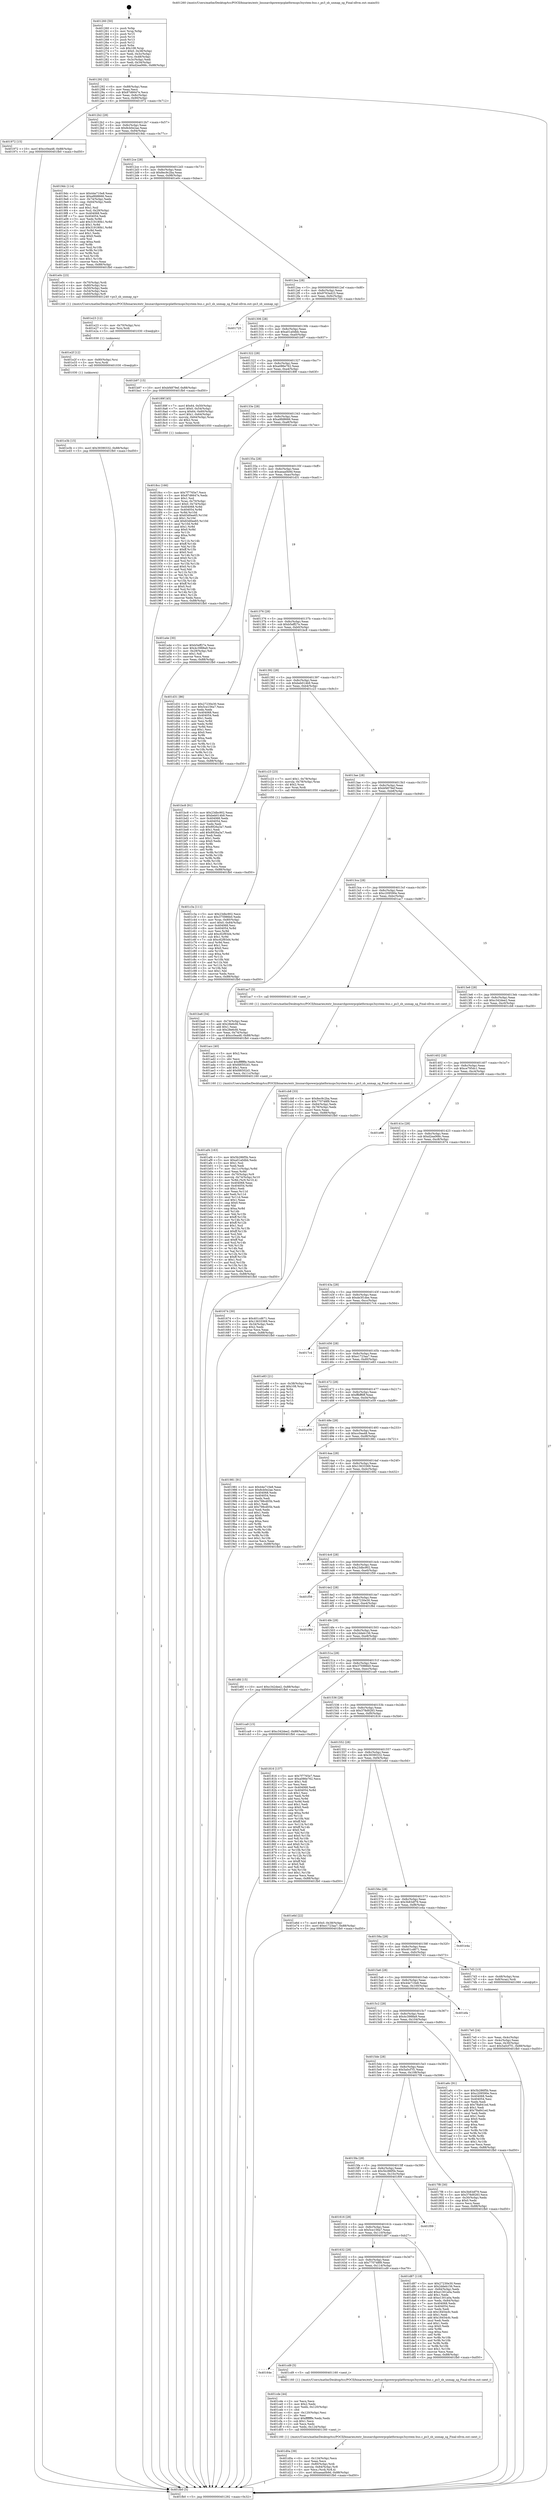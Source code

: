 digraph "0x401260" {
  label = "0x401260 (/mnt/c/Users/mathe/Desktop/tcc/POCII/binaries/extr_linuxarchpowerpcplatformsps3system-bus.c_ps3_sb_unmap_sg_Final-ollvm.out::main(0))"
  labelloc = "t"
  node[shape=record]

  Entry [label="",width=0.3,height=0.3,shape=circle,fillcolor=black,style=filled]
  "0x401292" [label="{
     0x401292 [32]\l
     | [instrs]\l
     &nbsp;&nbsp;0x401292 \<+6\>: mov -0x88(%rbp),%eax\l
     &nbsp;&nbsp;0x401298 \<+2\>: mov %eax,%ecx\l
     &nbsp;&nbsp;0x40129a \<+6\>: sub $0x87d6647e,%ecx\l
     &nbsp;&nbsp;0x4012a0 \<+6\>: mov %eax,-0x8c(%rbp)\l
     &nbsp;&nbsp;0x4012a6 \<+6\>: mov %ecx,-0x90(%rbp)\l
     &nbsp;&nbsp;0x4012ac \<+6\>: je 0000000000401972 \<main+0x712\>\l
  }"]
  "0x401972" [label="{
     0x401972 [15]\l
     | [instrs]\l
     &nbsp;&nbsp;0x401972 \<+10\>: movl $0xcc0ea48,-0x88(%rbp)\l
     &nbsp;&nbsp;0x40197c \<+5\>: jmp 0000000000401fb0 \<main+0xd50\>\l
  }"]
  "0x4012b2" [label="{
     0x4012b2 [28]\l
     | [instrs]\l
     &nbsp;&nbsp;0x4012b2 \<+5\>: jmp 00000000004012b7 \<main+0x57\>\l
     &nbsp;&nbsp;0x4012b7 \<+6\>: mov -0x8c(%rbp),%eax\l
     &nbsp;&nbsp;0x4012bd \<+5\>: sub $0x8cb0e2ae,%eax\l
     &nbsp;&nbsp;0x4012c2 \<+6\>: mov %eax,-0x94(%rbp)\l
     &nbsp;&nbsp;0x4012c8 \<+6\>: je 00000000004019dc \<main+0x77c\>\l
  }"]
  Exit [label="",width=0.3,height=0.3,shape=circle,fillcolor=black,style=filled,peripheries=2]
  "0x4019dc" [label="{
     0x4019dc [114]\l
     | [instrs]\l
     &nbsp;&nbsp;0x4019dc \<+5\>: mov $0x44e710e8,%eax\l
     &nbsp;&nbsp;0x4019e1 \<+5\>: mov $0xa9fd8666,%ecx\l
     &nbsp;&nbsp;0x4019e6 \<+3\>: mov -0x74(%rbp),%edx\l
     &nbsp;&nbsp;0x4019e9 \<+3\>: cmp -0x64(%rbp),%edx\l
     &nbsp;&nbsp;0x4019ec \<+4\>: setl %sil\l
     &nbsp;&nbsp;0x4019f0 \<+4\>: and $0x1,%sil\l
     &nbsp;&nbsp;0x4019f4 \<+4\>: mov %sil,-0x29(%rbp)\l
     &nbsp;&nbsp;0x4019f8 \<+7\>: mov 0x404068,%edx\l
     &nbsp;&nbsp;0x4019ff \<+7\>: mov 0x404054,%edi\l
     &nbsp;&nbsp;0x401a06 \<+3\>: mov %edx,%r8d\l
     &nbsp;&nbsp;0x401a09 \<+7\>: add $0x319180b1,%r8d\l
     &nbsp;&nbsp;0x401a10 \<+4\>: sub $0x1,%r8d\l
     &nbsp;&nbsp;0x401a14 \<+7\>: sub $0x319180b1,%r8d\l
     &nbsp;&nbsp;0x401a1b \<+4\>: imul %r8d,%edx\l
     &nbsp;&nbsp;0x401a1f \<+3\>: and $0x1,%edx\l
     &nbsp;&nbsp;0x401a22 \<+3\>: cmp $0x0,%edx\l
     &nbsp;&nbsp;0x401a25 \<+4\>: sete %sil\l
     &nbsp;&nbsp;0x401a29 \<+3\>: cmp $0xa,%edi\l
     &nbsp;&nbsp;0x401a2c \<+4\>: setl %r9b\l
     &nbsp;&nbsp;0x401a30 \<+3\>: mov %sil,%r10b\l
     &nbsp;&nbsp;0x401a33 \<+3\>: and %r9b,%r10b\l
     &nbsp;&nbsp;0x401a36 \<+3\>: xor %r9b,%sil\l
     &nbsp;&nbsp;0x401a39 \<+3\>: or %sil,%r10b\l
     &nbsp;&nbsp;0x401a3c \<+4\>: test $0x1,%r10b\l
     &nbsp;&nbsp;0x401a40 \<+3\>: cmovne %ecx,%eax\l
     &nbsp;&nbsp;0x401a43 \<+6\>: mov %eax,-0x88(%rbp)\l
     &nbsp;&nbsp;0x401a49 \<+5\>: jmp 0000000000401fb0 \<main+0xd50\>\l
  }"]
  "0x4012ce" [label="{
     0x4012ce [28]\l
     | [instrs]\l
     &nbsp;&nbsp;0x4012ce \<+5\>: jmp 00000000004012d3 \<main+0x73\>\l
     &nbsp;&nbsp;0x4012d3 \<+6\>: mov -0x8c(%rbp),%eax\l
     &nbsp;&nbsp;0x4012d9 \<+5\>: sub $0x8ec9c2ba,%eax\l
     &nbsp;&nbsp;0x4012de \<+6\>: mov %eax,-0x98(%rbp)\l
     &nbsp;&nbsp;0x4012e4 \<+6\>: je 0000000000401e0c \<main+0xbac\>\l
  }"]
  "0x401e3b" [label="{
     0x401e3b [15]\l
     | [instrs]\l
     &nbsp;&nbsp;0x401e3b \<+10\>: movl $0x39390332,-0x88(%rbp)\l
     &nbsp;&nbsp;0x401e45 \<+5\>: jmp 0000000000401fb0 \<main+0xd50\>\l
  }"]
  "0x401e0c" [label="{
     0x401e0c [23]\l
     | [instrs]\l
     &nbsp;&nbsp;0x401e0c \<+4\>: mov -0x70(%rbp),%rdi\l
     &nbsp;&nbsp;0x401e10 \<+4\>: mov -0x80(%rbp),%rsi\l
     &nbsp;&nbsp;0x401e14 \<+3\>: mov -0x50(%rbp),%edx\l
     &nbsp;&nbsp;0x401e17 \<+3\>: mov -0x54(%rbp),%ecx\l
     &nbsp;&nbsp;0x401e1a \<+4\>: mov -0x60(%rbp),%r8\l
     &nbsp;&nbsp;0x401e1e \<+5\>: call 0000000000401240 \<ps3_sb_unmap_sg\>\l
     | [calls]\l
     &nbsp;&nbsp;0x401240 \{1\} (/mnt/c/Users/mathe/Desktop/tcc/POCII/binaries/extr_linuxarchpowerpcplatformsps3system-bus.c_ps3_sb_unmap_sg_Final-ollvm.out::ps3_sb_unmap_sg)\l
  }"]
  "0x4012ea" [label="{
     0x4012ea [28]\l
     | [instrs]\l
     &nbsp;&nbsp;0x4012ea \<+5\>: jmp 00000000004012ef \<main+0x8f\>\l
     &nbsp;&nbsp;0x4012ef \<+6\>: mov -0x8c(%rbp),%eax\l
     &nbsp;&nbsp;0x4012f5 \<+5\>: sub $0x9763a423,%eax\l
     &nbsp;&nbsp;0x4012fa \<+6\>: mov %eax,-0x9c(%rbp)\l
     &nbsp;&nbsp;0x401300 \<+6\>: je 0000000000401725 \<main+0x4c5\>\l
  }"]
  "0x401e2f" [label="{
     0x401e2f [12]\l
     | [instrs]\l
     &nbsp;&nbsp;0x401e2f \<+4\>: mov -0x80(%rbp),%rsi\l
     &nbsp;&nbsp;0x401e33 \<+3\>: mov %rsi,%rdi\l
     &nbsp;&nbsp;0x401e36 \<+5\>: call 0000000000401030 \<free@plt\>\l
     | [calls]\l
     &nbsp;&nbsp;0x401030 \{1\} (unknown)\l
  }"]
  "0x401725" [label="{
     0x401725\l
  }", style=dashed]
  "0x401306" [label="{
     0x401306 [28]\l
     | [instrs]\l
     &nbsp;&nbsp;0x401306 \<+5\>: jmp 000000000040130b \<main+0xab\>\l
     &nbsp;&nbsp;0x40130b \<+6\>: mov -0x8c(%rbp),%eax\l
     &nbsp;&nbsp;0x401311 \<+5\>: sub $0xa01a0dbb,%eax\l
     &nbsp;&nbsp;0x401316 \<+6\>: mov %eax,-0xa0(%rbp)\l
     &nbsp;&nbsp;0x40131c \<+6\>: je 0000000000401b97 \<main+0x937\>\l
  }"]
  "0x401e23" [label="{
     0x401e23 [12]\l
     | [instrs]\l
     &nbsp;&nbsp;0x401e23 \<+4\>: mov -0x70(%rbp),%rsi\l
     &nbsp;&nbsp;0x401e27 \<+3\>: mov %rsi,%rdi\l
     &nbsp;&nbsp;0x401e2a \<+5\>: call 0000000000401030 \<free@plt\>\l
     | [calls]\l
     &nbsp;&nbsp;0x401030 \{1\} (unknown)\l
  }"]
  "0x401b97" [label="{
     0x401b97 [15]\l
     | [instrs]\l
     &nbsp;&nbsp;0x401b97 \<+10\>: movl $0xbf4879ef,-0x88(%rbp)\l
     &nbsp;&nbsp;0x401ba1 \<+5\>: jmp 0000000000401fb0 \<main+0xd50\>\l
  }"]
  "0x401322" [label="{
     0x401322 [28]\l
     | [instrs]\l
     &nbsp;&nbsp;0x401322 \<+5\>: jmp 0000000000401327 \<main+0xc7\>\l
     &nbsp;&nbsp;0x401327 \<+6\>: mov -0x8c(%rbp),%eax\l
     &nbsp;&nbsp;0x40132d \<+5\>: sub $0xa086e762,%eax\l
     &nbsp;&nbsp;0x401332 \<+6\>: mov %eax,-0xa4(%rbp)\l
     &nbsp;&nbsp;0x401338 \<+6\>: je 000000000040189f \<main+0x63f\>\l
  }"]
  "0x401d0a" [label="{
     0x401d0a [39]\l
     | [instrs]\l
     &nbsp;&nbsp;0x401d0a \<+6\>: mov -0x124(%rbp),%ecx\l
     &nbsp;&nbsp;0x401d10 \<+3\>: imul %eax,%ecx\l
     &nbsp;&nbsp;0x401d13 \<+4\>: mov -0x80(%rbp),%rdi\l
     &nbsp;&nbsp;0x401d17 \<+7\>: movslq -0x84(%rbp),%r8\l
     &nbsp;&nbsp;0x401d1e \<+4\>: mov %ecx,(%rdi,%r8,4)\l
     &nbsp;&nbsp;0x401d22 \<+10\>: movl $0xaeaa0b9d,-0x88(%rbp)\l
     &nbsp;&nbsp;0x401d2c \<+5\>: jmp 0000000000401fb0 \<main+0xd50\>\l
  }"]
  "0x40189f" [label="{
     0x40189f [45]\l
     | [instrs]\l
     &nbsp;&nbsp;0x40189f \<+7\>: movl $0x64,-0x50(%rbp)\l
     &nbsp;&nbsp;0x4018a6 \<+7\>: movl $0x0,-0x54(%rbp)\l
     &nbsp;&nbsp;0x4018ad \<+8\>: movq $0x64,-0x60(%rbp)\l
     &nbsp;&nbsp;0x4018b5 \<+7\>: movl $0x1,-0x64(%rbp)\l
     &nbsp;&nbsp;0x4018bc \<+4\>: movslq -0x64(%rbp),%rax\l
     &nbsp;&nbsp;0x4018c0 \<+4\>: shl $0x2,%rax\l
     &nbsp;&nbsp;0x4018c4 \<+3\>: mov %rax,%rdi\l
     &nbsp;&nbsp;0x4018c7 \<+5\>: call 0000000000401050 \<malloc@plt\>\l
     | [calls]\l
     &nbsp;&nbsp;0x401050 \{1\} (unknown)\l
  }"]
  "0x40133e" [label="{
     0x40133e [28]\l
     | [instrs]\l
     &nbsp;&nbsp;0x40133e \<+5\>: jmp 0000000000401343 \<main+0xe3\>\l
     &nbsp;&nbsp;0x401343 \<+6\>: mov -0x8c(%rbp),%eax\l
     &nbsp;&nbsp;0x401349 \<+5\>: sub $0xa9fd8666,%eax\l
     &nbsp;&nbsp;0x40134e \<+6\>: mov %eax,-0xa8(%rbp)\l
     &nbsp;&nbsp;0x401354 \<+6\>: je 0000000000401a4e \<main+0x7ee\>\l
  }"]
  "0x401cde" [label="{
     0x401cde [44]\l
     | [instrs]\l
     &nbsp;&nbsp;0x401cde \<+2\>: xor %ecx,%ecx\l
     &nbsp;&nbsp;0x401ce0 \<+5\>: mov $0x2,%edx\l
     &nbsp;&nbsp;0x401ce5 \<+6\>: mov %edx,-0x120(%rbp)\l
     &nbsp;&nbsp;0x401ceb \<+1\>: cltd\l
     &nbsp;&nbsp;0x401cec \<+6\>: mov -0x120(%rbp),%esi\l
     &nbsp;&nbsp;0x401cf2 \<+2\>: idiv %esi\l
     &nbsp;&nbsp;0x401cf4 \<+6\>: imul $0xfffffffe,%edx,%edx\l
     &nbsp;&nbsp;0x401cfa \<+3\>: sub $0x1,%ecx\l
     &nbsp;&nbsp;0x401cfd \<+2\>: sub %ecx,%edx\l
     &nbsp;&nbsp;0x401cff \<+6\>: mov %edx,-0x124(%rbp)\l
     &nbsp;&nbsp;0x401d05 \<+5\>: call 0000000000401160 \<next_i\>\l
     | [calls]\l
     &nbsp;&nbsp;0x401160 \{1\} (/mnt/c/Users/mathe/Desktop/tcc/POCII/binaries/extr_linuxarchpowerpcplatformsps3system-bus.c_ps3_sb_unmap_sg_Final-ollvm.out::next_i)\l
  }"]
  "0x401a4e" [label="{
     0x401a4e [30]\l
     | [instrs]\l
     &nbsp;&nbsp;0x401a4e \<+5\>: mov $0xb5eff27e,%eax\l
     &nbsp;&nbsp;0x401a53 \<+5\>: mov $0x4c3988a9,%ecx\l
     &nbsp;&nbsp;0x401a58 \<+3\>: mov -0x29(%rbp),%dl\l
     &nbsp;&nbsp;0x401a5b \<+3\>: test $0x1,%dl\l
     &nbsp;&nbsp;0x401a5e \<+3\>: cmovne %ecx,%eax\l
     &nbsp;&nbsp;0x401a61 \<+6\>: mov %eax,-0x88(%rbp)\l
     &nbsp;&nbsp;0x401a67 \<+5\>: jmp 0000000000401fb0 \<main+0xd50\>\l
  }"]
  "0x40135a" [label="{
     0x40135a [28]\l
     | [instrs]\l
     &nbsp;&nbsp;0x40135a \<+5\>: jmp 000000000040135f \<main+0xff\>\l
     &nbsp;&nbsp;0x40135f \<+6\>: mov -0x8c(%rbp),%eax\l
     &nbsp;&nbsp;0x401365 \<+5\>: sub $0xaeaa0b9d,%eax\l
     &nbsp;&nbsp;0x40136a \<+6\>: mov %eax,-0xac(%rbp)\l
     &nbsp;&nbsp;0x401370 \<+6\>: je 0000000000401d31 \<main+0xad1\>\l
  }"]
  "0x40164e" [label="{
     0x40164e\l
  }", style=dashed]
  "0x401d31" [label="{
     0x401d31 [86]\l
     | [instrs]\l
     &nbsp;&nbsp;0x401d31 \<+5\>: mov $0x27230e30,%eax\l
     &nbsp;&nbsp;0x401d36 \<+5\>: mov $0x5ce156a7,%ecx\l
     &nbsp;&nbsp;0x401d3b \<+2\>: xor %edx,%edx\l
     &nbsp;&nbsp;0x401d3d \<+7\>: mov 0x404068,%esi\l
     &nbsp;&nbsp;0x401d44 \<+7\>: mov 0x404054,%edi\l
     &nbsp;&nbsp;0x401d4b \<+3\>: sub $0x1,%edx\l
     &nbsp;&nbsp;0x401d4e \<+3\>: mov %esi,%r8d\l
     &nbsp;&nbsp;0x401d51 \<+3\>: add %edx,%r8d\l
     &nbsp;&nbsp;0x401d54 \<+4\>: imul %r8d,%esi\l
     &nbsp;&nbsp;0x401d58 \<+3\>: and $0x1,%esi\l
     &nbsp;&nbsp;0x401d5b \<+3\>: cmp $0x0,%esi\l
     &nbsp;&nbsp;0x401d5e \<+4\>: sete %r9b\l
     &nbsp;&nbsp;0x401d62 \<+3\>: cmp $0xa,%edi\l
     &nbsp;&nbsp;0x401d65 \<+4\>: setl %r10b\l
     &nbsp;&nbsp;0x401d69 \<+3\>: mov %r9b,%r11b\l
     &nbsp;&nbsp;0x401d6c \<+3\>: and %r10b,%r11b\l
     &nbsp;&nbsp;0x401d6f \<+3\>: xor %r10b,%r9b\l
     &nbsp;&nbsp;0x401d72 \<+3\>: or %r9b,%r11b\l
     &nbsp;&nbsp;0x401d75 \<+4\>: test $0x1,%r11b\l
     &nbsp;&nbsp;0x401d79 \<+3\>: cmovne %ecx,%eax\l
     &nbsp;&nbsp;0x401d7c \<+6\>: mov %eax,-0x88(%rbp)\l
     &nbsp;&nbsp;0x401d82 \<+5\>: jmp 0000000000401fb0 \<main+0xd50\>\l
  }"]
  "0x401376" [label="{
     0x401376 [28]\l
     | [instrs]\l
     &nbsp;&nbsp;0x401376 \<+5\>: jmp 000000000040137b \<main+0x11b\>\l
     &nbsp;&nbsp;0x40137b \<+6\>: mov -0x8c(%rbp),%eax\l
     &nbsp;&nbsp;0x401381 \<+5\>: sub $0xb5eff27e,%eax\l
     &nbsp;&nbsp;0x401386 \<+6\>: mov %eax,-0xb0(%rbp)\l
     &nbsp;&nbsp;0x40138c \<+6\>: je 0000000000401bc8 \<main+0x968\>\l
  }"]
  "0x401cd9" [label="{
     0x401cd9 [5]\l
     | [instrs]\l
     &nbsp;&nbsp;0x401cd9 \<+5\>: call 0000000000401160 \<next_i\>\l
     | [calls]\l
     &nbsp;&nbsp;0x401160 \{1\} (/mnt/c/Users/mathe/Desktop/tcc/POCII/binaries/extr_linuxarchpowerpcplatformsps3system-bus.c_ps3_sb_unmap_sg_Final-ollvm.out::next_i)\l
  }"]
  "0x401bc8" [label="{
     0x401bc8 [91]\l
     | [instrs]\l
     &nbsp;&nbsp;0x401bc8 \<+5\>: mov $0x23dbc902,%eax\l
     &nbsp;&nbsp;0x401bcd \<+5\>: mov $0xbeb014b9,%ecx\l
     &nbsp;&nbsp;0x401bd2 \<+7\>: mov 0x404068,%edx\l
     &nbsp;&nbsp;0x401bd9 \<+7\>: mov 0x404054,%esi\l
     &nbsp;&nbsp;0x401be0 \<+2\>: mov %edx,%edi\l
     &nbsp;&nbsp;0x401be2 \<+6\>: sub $0x8926a3a7,%edi\l
     &nbsp;&nbsp;0x401be8 \<+3\>: sub $0x1,%edi\l
     &nbsp;&nbsp;0x401beb \<+6\>: add $0x8926a3a7,%edi\l
     &nbsp;&nbsp;0x401bf1 \<+3\>: imul %edi,%edx\l
     &nbsp;&nbsp;0x401bf4 \<+3\>: and $0x1,%edx\l
     &nbsp;&nbsp;0x401bf7 \<+3\>: cmp $0x0,%edx\l
     &nbsp;&nbsp;0x401bfa \<+4\>: sete %r8b\l
     &nbsp;&nbsp;0x401bfe \<+3\>: cmp $0xa,%esi\l
     &nbsp;&nbsp;0x401c01 \<+4\>: setl %r9b\l
     &nbsp;&nbsp;0x401c05 \<+3\>: mov %r8b,%r10b\l
     &nbsp;&nbsp;0x401c08 \<+3\>: and %r9b,%r10b\l
     &nbsp;&nbsp;0x401c0b \<+3\>: xor %r9b,%r8b\l
     &nbsp;&nbsp;0x401c0e \<+3\>: or %r8b,%r10b\l
     &nbsp;&nbsp;0x401c11 \<+4\>: test $0x1,%r10b\l
     &nbsp;&nbsp;0x401c15 \<+3\>: cmovne %ecx,%eax\l
     &nbsp;&nbsp;0x401c18 \<+6\>: mov %eax,-0x88(%rbp)\l
     &nbsp;&nbsp;0x401c1e \<+5\>: jmp 0000000000401fb0 \<main+0xd50\>\l
  }"]
  "0x401392" [label="{
     0x401392 [28]\l
     | [instrs]\l
     &nbsp;&nbsp;0x401392 \<+5\>: jmp 0000000000401397 \<main+0x137\>\l
     &nbsp;&nbsp;0x401397 \<+6\>: mov -0x8c(%rbp),%eax\l
     &nbsp;&nbsp;0x40139d \<+5\>: sub $0xbeb014b9,%eax\l
     &nbsp;&nbsp;0x4013a2 \<+6\>: mov %eax,-0xb4(%rbp)\l
     &nbsp;&nbsp;0x4013a8 \<+6\>: je 0000000000401c23 \<main+0x9c3\>\l
  }"]
  "0x401632" [label="{
     0x401632 [28]\l
     | [instrs]\l
     &nbsp;&nbsp;0x401632 \<+5\>: jmp 0000000000401637 \<main+0x3d7\>\l
     &nbsp;&nbsp;0x401637 \<+6\>: mov -0x8c(%rbp),%eax\l
     &nbsp;&nbsp;0x40163d \<+5\>: sub $0x770748f9,%eax\l
     &nbsp;&nbsp;0x401642 \<+6\>: mov %eax,-0x114(%rbp)\l
     &nbsp;&nbsp;0x401648 \<+6\>: je 0000000000401cd9 \<main+0xa79\>\l
  }"]
  "0x401c23" [label="{
     0x401c23 [23]\l
     | [instrs]\l
     &nbsp;&nbsp;0x401c23 \<+7\>: movl $0x1,-0x78(%rbp)\l
     &nbsp;&nbsp;0x401c2a \<+4\>: movslq -0x78(%rbp),%rax\l
     &nbsp;&nbsp;0x401c2e \<+4\>: shl $0x2,%rax\l
     &nbsp;&nbsp;0x401c32 \<+3\>: mov %rax,%rdi\l
     &nbsp;&nbsp;0x401c35 \<+5\>: call 0000000000401050 \<malloc@plt\>\l
     | [calls]\l
     &nbsp;&nbsp;0x401050 \{1\} (unknown)\l
  }"]
  "0x4013ae" [label="{
     0x4013ae [28]\l
     | [instrs]\l
     &nbsp;&nbsp;0x4013ae \<+5\>: jmp 00000000004013b3 \<main+0x153\>\l
     &nbsp;&nbsp;0x4013b3 \<+6\>: mov -0x8c(%rbp),%eax\l
     &nbsp;&nbsp;0x4013b9 \<+5\>: sub $0xbf4879ef,%eax\l
     &nbsp;&nbsp;0x4013be \<+6\>: mov %eax,-0xb8(%rbp)\l
     &nbsp;&nbsp;0x4013c4 \<+6\>: je 0000000000401ba6 \<main+0x946\>\l
  }"]
  "0x401d87" [label="{
     0x401d87 [118]\l
     | [instrs]\l
     &nbsp;&nbsp;0x401d87 \<+5\>: mov $0x27230e30,%eax\l
     &nbsp;&nbsp;0x401d8c \<+5\>: mov $0x2ddeb156,%ecx\l
     &nbsp;&nbsp;0x401d91 \<+6\>: mov -0x84(%rbp),%edx\l
     &nbsp;&nbsp;0x401d97 \<+6\>: add $0xe1301a0a,%edx\l
     &nbsp;&nbsp;0x401d9d \<+3\>: add $0x1,%edx\l
     &nbsp;&nbsp;0x401da0 \<+6\>: sub $0xe1301a0a,%edx\l
     &nbsp;&nbsp;0x401da6 \<+6\>: mov %edx,-0x84(%rbp)\l
     &nbsp;&nbsp;0x401dac \<+7\>: mov 0x404068,%edx\l
     &nbsp;&nbsp;0x401db3 \<+7\>: mov 0x404054,%esi\l
     &nbsp;&nbsp;0x401dba \<+2\>: mov %edx,%edi\l
     &nbsp;&nbsp;0x401dbc \<+6\>: sub $0x18454cfc,%edi\l
     &nbsp;&nbsp;0x401dc2 \<+3\>: sub $0x1,%edi\l
     &nbsp;&nbsp;0x401dc5 \<+6\>: add $0x18454cfc,%edi\l
     &nbsp;&nbsp;0x401dcb \<+3\>: imul %edi,%edx\l
     &nbsp;&nbsp;0x401dce \<+3\>: and $0x1,%edx\l
     &nbsp;&nbsp;0x401dd1 \<+3\>: cmp $0x0,%edx\l
     &nbsp;&nbsp;0x401dd4 \<+4\>: sete %r8b\l
     &nbsp;&nbsp;0x401dd8 \<+3\>: cmp $0xa,%esi\l
     &nbsp;&nbsp;0x401ddb \<+4\>: setl %r9b\l
     &nbsp;&nbsp;0x401ddf \<+3\>: mov %r8b,%r10b\l
     &nbsp;&nbsp;0x401de2 \<+3\>: and %r9b,%r10b\l
     &nbsp;&nbsp;0x401de5 \<+3\>: xor %r9b,%r8b\l
     &nbsp;&nbsp;0x401de8 \<+3\>: or %r8b,%r10b\l
     &nbsp;&nbsp;0x401deb \<+4\>: test $0x1,%r10b\l
     &nbsp;&nbsp;0x401def \<+3\>: cmovne %ecx,%eax\l
     &nbsp;&nbsp;0x401df2 \<+6\>: mov %eax,-0x88(%rbp)\l
     &nbsp;&nbsp;0x401df8 \<+5\>: jmp 0000000000401fb0 \<main+0xd50\>\l
  }"]
  "0x401ba6" [label="{
     0x401ba6 [34]\l
     | [instrs]\l
     &nbsp;&nbsp;0x401ba6 \<+3\>: mov -0x74(%rbp),%eax\l
     &nbsp;&nbsp;0x401ba9 \<+5\>: add $0x28e6cfd,%eax\l
     &nbsp;&nbsp;0x401bae \<+3\>: add $0x1,%eax\l
     &nbsp;&nbsp;0x401bb1 \<+5\>: sub $0x28e6cfd,%eax\l
     &nbsp;&nbsp;0x401bb6 \<+3\>: mov %eax,-0x74(%rbp)\l
     &nbsp;&nbsp;0x401bb9 \<+10\>: movl $0xcc0ea48,-0x88(%rbp)\l
     &nbsp;&nbsp;0x401bc3 \<+5\>: jmp 0000000000401fb0 \<main+0xd50\>\l
  }"]
  "0x4013ca" [label="{
     0x4013ca [28]\l
     | [instrs]\l
     &nbsp;&nbsp;0x4013ca \<+5\>: jmp 00000000004013cf \<main+0x16f\>\l
     &nbsp;&nbsp;0x4013cf \<+6\>: mov -0x8c(%rbp),%eax\l
     &nbsp;&nbsp;0x4013d5 \<+5\>: sub $0xc209590e,%eax\l
     &nbsp;&nbsp;0x4013da \<+6\>: mov %eax,-0xbc(%rbp)\l
     &nbsp;&nbsp;0x4013e0 \<+6\>: je 0000000000401ac7 \<main+0x867\>\l
  }"]
  "0x401616" [label="{
     0x401616 [28]\l
     | [instrs]\l
     &nbsp;&nbsp;0x401616 \<+5\>: jmp 000000000040161b \<main+0x3bb\>\l
     &nbsp;&nbsp;0x40161b \<+6\>: mov -0x8c(%rbp),%eax\l
     &nbsp;&nbsp;0x401621 \<+5\>: sub $0x5ce156a7,%eax\l
     &nbsp;&nbsp;0x401626 \<+6\>: mov %eax,-0x110(%rbp)\l
     &nbsp;&nbsp;0x40162c \<+6\>: je 0000000000401d87 \<main+0xb27\>\l
  }"]
  "0x401ac7" [label="{
     0x401ac7 [5]\l
     | [instrs]\l
     &nbsp;&nbsp;0x401ac7 \<+5\>: call 0000000000401160 \<next_i\>\l
     | [calls]\l
     &nbsp;&nbsp;0x401160 \{1\} (/mnt/c/Users/mathe/Desktop/tcc/POCII/binaries/extr_linuxarchpowerpcplatformsps3system-bus.c_ps3_sb_unmap_sg_Final-ollvm.out::next_i)\l
  }"]
  "0x4013e6" [label="{
     0x4013e6 [28]\l
     | [instrs]\l
     &nbsp;&nbsp;0x4013e6 \<+5\>: jmp 00000000004013eb \<main+0x18b\>\l
     &nbsp;&nbsp;0x4013eb \<+6\>: mov -0x8c(%rbp),%eax\l
     &nbsp;&nbsp;0x4013f1 \<+5\>: sub $0xc342dee2,%eax\l
     &nbsp;&nbsp;0x4013f6 \<+6\>: mov %eax,-0xc0(%rbp)\l
     &nbsp;&nbsp;0x4013fc \<+6\>: je 0000000000401cb8 \<main+0xa58\>\l
  }"]
  "0x401f09" [label="{
     0x401f09\l
  }", style=dashed]
  "0x401cb8" [label="{
     0x401cb8 [33]\l
     | [instrs]\l
     &nbsp;&nbsp;0x401cb8 \<+5\>: mov $0x8ec9c2ba,%eax\l
     &nbsp;&nbsp;0x401cbd \<+5\>: mov $0x770748f9,%ecx\l
     &nbsp;&nbsp;0x401cc2 \<+6\>: mov -0x84(%rbp),%edx\l
     &nbsp;&nbsp;0x401cc8 \<+3\>: cmp -0x78(%rbp),%edx\l
     &nbsp;&nbsp;0x401ccb \<+3\>: cmovl %ecx,%eax\l
     &nbsp;&nbsp;0x401cce \<+6\>: mov %eax,-0x88(%rbp)\l
     &nbsp;&nbsp;0x401cd4 \<+5\>: jmp 0000000000401fb0 \<main+0xd50\>\l
  }"]
  "0x401402" [label="{
     0x401402 [28]\l
     | [instrs]\l
     &nbsp;&nbsp;0x401402 \<+5\>: jmp 0000000000401407 \<main+0x1a7\>\l
     &nbsp;&nbsp;0x401407 \<+6\>: mov -0x8c(%rbp),%eax\l
     &nbsp;&nbsp;0x40140d \<+5\>: sub $0xce795dc1,%eax\l
     &nbsp;&nbsp;0x401412 \<+6\>: mov %eax,-0xc4(%rbp)\l
     &nbsp;&nbsp;0x401418 \<+6\>: je 0000000000401e98 \<main+0xc38\>\l
  }"]
  "0x401c3a" [label="{
     0x401c3a [111]\l
     | [instrs]\l
     &nbsp;&nbsp;0x401c3a \<+5\>: mov $0x23dbc902,%ecx\l
     &nbsp;&nbsp;0x401c3f \<+5\>: mov $0x375986b0,%edx\l
     &nbsp;&nbsp;0x401c44 \<+4\>: mov %rax,-0x80(%rbp)\l
     &nbsp;&nbsp;0x401c48 \<+10\>: movl $0x0,-0x84(%rbp)\l
     &nbsp;&nbsp;0x401c52 \<+7\>: mov 0x404068,%esi\l
     &nbsp;&nbsp;0x401c59 \<+8\>: mov 0x404054,%r8d\l
     &nbsp;&nbsp;0x401c61 \<+3\>: mov %esi,%r9d\l
     &nbsp;&nbsp;0x401c64 \<+7\>: add $0xc62f93d4,%r9d\l
     &nbsp;&nbsp;0x401c6b \<+4\>: sub $0x1,%r9d\l
     &nbsp;&nbsp;0x401c6f \<+7\>: sub $0xc62f93d4,%r9d\l
     &nbsp;&nbsp;0x401c76 \<+4\>: imul %r9d,%esi\l
     &nbsp;&nbsp;0x401c7a \<+3\>: and $0x1,%esi\l
     &nbsp;&nbsp;0x401c7d \<+3\>: cmp $0x0,%esi\l
     &nbsp;&nbsp;0x401c80 \<+4\>: sete %r10b\l
     &nbsp;&nbsp;0x401c84 \<+4\>: cmp $0xa,%r8d\l
     &nbsp;&nbsp;0x401c88 \<+4\>: setl %r11b\l
     &nbsp;&nbsp;0x401c8c \<+3\>: mov %r10b,%bl\l
     &nbsp;&nbsp;0x401c8f \<+3\>: and %r11b,%bl\l
     &nbsp;&nbsp;0x401c92 \<+3\>: xor %r11b,%r10b\l
     &nbsp;&nbsp;0x401c95 \<+3\>: or %r10b,%bl\l
     &nbsp;&nbsp;0x401c98 \<+3\>: test $0x1,%bl\l
     &nbsp;&nbsp;0x401c9b \<+3\>: cmovne %edx,%ecx\l
     &nbsp;&nbsp;0x401c9e \<+6\>: mov %ecx,-0x88(%rbp)\l
     &nbsp;&nbsp;0x401ca4 \<+5\>: jmp 0000000000401fb0 \<main+0xd50\>\l
  }"]
  "0x401e98" [label="{
     0x401e98\l
  }", style=dashed]
  "0x40141e" [label="{
     0x40141e [28]\l
     | [instrs]\l
     &nbsp;&nbsp;0x40141e \<+5\>: jmp 0000000000401423 \<main+0x1c3\>\l
     &nbsp;&nbsp;0x401423 \<+6\>: mov -0x8c(%rbp),%eax\l
     &nbsp;&nbsp;0x401429 \<+5\>: sub $0xd2ea068c,%eax\l
     &nbsp;&nbsp;0x40142e \<+6\>: mov %eax,-0xc8(%rbp)\l
     &nbsp;&nbsp;0x401434 \<+6\>: je 0000000000401674 \<main+0x414\>\l
  }"]
  "0x401af4" [label="{
     0x401af4 [163]\l
     | [instrs]\l
     &nbsp;&nbsp;0x401af4 \<+5\>: mov $0x5b286f5b,%ecx\l
     &nbsp;&nbsp;0x401af9 \<+5\>: mov $0xa01a0dbb,%edx\l
     &nbsp;&nbsp;0x401afe \<+3\>: mov $0x1,%sil\l
     &nbsp;&nbsp;0x401b01 \<+2\>: xor %edi,%edi\l
     &nbsp;&nbsp;0x401b03 \<+7\>: mov -0x11c(%rbp),%r8d\l
     &nbsp;&nbsp;0x401b0a \<+4\>: imul %eax,%r8d\l
     &nbsp;&nbsp;0x401b0e \<+4\>: mov -0x70(%rbp),%r9\l
     &nbsp;&nbsp;0x401b12 \<+4\>: movslq -0x74(%rbp),%r10\l
     &nbsp;&nbsp;0x401b16 \<+4\>: mov %r8d,(%r9,%r10,4)\l
     &nbsp;&nbsp;0x401b1a \<+7\>: mov 0x404068,%eax\l
     &nbsp;&nbsp;0x401b21 \<+8\>: mov 0x404054,%r8d\l
     &nbsp;&nbsp;0x401b29 \<+3\>: sub $0x1,%edi\l
     &nbsp;&nbsp;0x401b2c \<+3\>: mov %eax,%r11d\l
     &nbsp;&nbsp;0x401b2f \<+3\>: add %edi,%r11d\l
     &nbsp;&nbsp;0x401b32 \<+4\>: imul %r11d,%eax\l
     &nbsp;&nbsp;0x401b36 \<+3\>: and $0x1,%eax\l
     &nbsp;&nbsp;0x401b39 \<+3\>: cmp $0x0,%eax\l
     &nbsp;&nbsp;0x401b3c \<+3\>: sete %bl\l
     &nbsp;&nbsp;0x401b3f \<+4\>: cmp $0xa,%r8d\l
     &nbsp;&nbsp;0x401b43 \<+4\>: setl %r14b\l
     &nbsp;&nbsp;0x401b47 \<+3\>: mov %bl,%r15b\l
     &nbsp;&nbsp;0x401b4a \<+4\>: xor $0xff,%r15b\l
     &nbsp;&nbsp;0x401b4e \<+3\>: mov %r14b,%r12b\l
     &nbsp;&nbsp;0x401b51 \<+4\>: xor $0xff,%r12b\l
     &nbsp;&nbsp;0x401b55 \<+4\>: xor $0x1,%sil\l
     &nbsp;&nbsp;0x401b59 \<+3\>: mov %r15b,%r13b\l
     &nbsp;&nbsp;0x401b5c \<+4\>: and $0xff,%r13b\l
     &nbsp;&nbsp;0x401b60 \<+3\>: and %sil,%bl\l
     &nbsp;&nbsp;0x401b63 \<+3\>: mov %r12b,%al\l
     &nbsp;&nbsp;0x401b66 \<+2\>: and $0xff,%al\l
     &nbsp;&nbsp;0x401b68 \<+3\>: and %sil,%r14b\l
     &nbsp;&nbsp;0x401b6b \<+3\>: or %bl,%r13b\l
     &nbsp;&nbsp;0x401b6e \<+3\>: or %r14b,%al\l
     &nbsp;&nbsp;0x401b71 \<+3\>: xor %al,%r13b\l
     &nbsp;&nbsp;0x401b74 \<+3\>: or %r12b,%r15b\l
     &nbsp;&nbsp;0x401b77 \<+4\>: xor $0xff,%r15b\l
     &nbsp;&nbsp;0x401b7b \<+4\>: or $0x1,%sil\l
     &nbsp;&nbsp;0x401b7f \<+3\>: and %sil,%r15b\l
     &nbsp;&nbsp;0x401b82 \<+3\>: or %r15b,%r13b\l
     &nbsp;&nbsp;0x401b85 \<+4\>: test $0x1,%r13b\l
     &nbsp;&nbsp;0x401b89 \<+3\>: cmovne %edx,%ecx\l
     &nbsp;&nbsp;0x401b8c \<+6\>: mov %ecx,-0x88(%rbp)\l
     &nbsp;&nbsp;0x401b92 \<+5\>: jmp 0000000000401fb0 \<main+0xd50\>\l
  }"]
  "0x401674" [label="{
     0x401674 [30]\l
     | [instrs]\l
     &nbsp;&nbsp;0x401674 \<+5\>: mov $0x401cd671,%eax\l
     &nbsp;&nbsp;0x401679 \<+5\>: mov $0x13633369,%ecx\l
     &nbsp;&nbsp;0x40167e \<+3\>: mov -0x34(%rbp),%edx\l
     &nbsp;&nbsp;0x401681 \<+3\>: cmp $0x2,%edx\l
     &nbsp;&nbsp;0x401684 \<+3\>: cmovne %ecx,%eax\l
     &nbsp;&nbsp;0x401687 \<+6\>: mov %eax,-0x88(%rbp)\l
     &nbsp;&nbsp;0x40168d \<+5\>: jmp 0000000000401fb0 \<main+0xd50\>\l
  }"]
  "0x40143a" [label="{
     0x40143a [28]\l
     | [instrs]\l
     &nbsp;&nbsp;0x40143a \<+5\>: jmp 000000000040143f \<main+0x1df\>\l
     &nbsp;&nbsp;0x40143f \<+6\>: mov -0x8c(%rbp),%eax\l
     &nbsp;&nbsp;0x401445 \<+5\>: sub $0xde3f1dee,%eax\l
     &nbsp;&nbsp;0x40144a \<+6\>: mov %eax,-0xcc(%rbp)\l
     &nbsp;&nbsp;0x401450 \<+6\>: je 00000000004017c4 \<main+0x564\>\l
  }"]
  "0x401fb0" [label="{
     0x401fb0 [5]\l
     | [instrs]\l
     &nbsp;&nbsp;0x401fb0 \<+5\>: jmp 0000000000401292 \<main+0x32\>\l
  }"]
  "0x401260" [label="{
     0x401260 [50]\l
     | [instrs]\l
     &nbsp;&nbsp;0x401260 \<+1\>: push %rbp\l
     &nbsp;&nbsp;0x401261 \<+3\>: mov %rsp,%rbp\l
     &nbsp;&nbsp;0x401264 \<+2\>: push %r15\l
     &nbsp;&nbsp;0x401266 \<+2\>: push %r14\l
     &nbsp;&nbsp;0x401268 \<+2\>: push %r13\l
     &nbsp;&nbsp;0x40126a \<+2\>: push %r12\l
     &nbsp;&nbsp;0x40126c \<+1\>: push %rbx\l
     &nbsp;&nbsp;0x40126d \<+7\>: sub $0x108,%rsp\l
     &nbsp;&nbsp;0x401274 \<+7\>: movl $0x0,-0x38(%rbp)\l
     &nbsp;&nbsp;0x40127b \<+3\>: mov %edi,-0x3c(%rbp)\l
     &nbsp;&nbsp;0x40127e \<+4\>: mov %rsi,-0x48(%rbp)\l
     &nbsp;&nbsp;0x401282 \<+3\>: mov -0x3c(%rbp),%edi\l
     &nbsp;&nbsp;0x401285 \<+3\>: mov %edi,-0x34(%rbp)\l
     &nbsp;&nbsp;0x401288 \<+10\>: movl $0xd2ea068c,-0x88(%rbp)\l
  }"]
  "0x401acc" [label="{
     0x401acc [40]\l
     | [instrs]\l
     &nbsp;&nbsp;0x401acc \<+5\>: mov $0x2,%ecx\l
     &nbsp;&nbsp;0x401ad1 \<+1\>: cltd\l
     &nbsp;&nbsp;0x401ad2 \<+2\>: idiv %ecx\l
     &nbsp;&nbsp;0x401ad4 \<+6\>: imul $0xfffffffe,%edx,%ecx\l
     &nbsp;&nbsp;0x401ada \<+6\>: sub $0xfd6502d1,%ecx\l
     &nbsp;&nbsp;0x401ae0 \<+3\>: add $0x1,%ecx\l
     &nbsp;&nbsp;0x401ae3 \<+6\>: add $0xfd6502d1,%ecx\l
     &nbsp;&nbsp;0x401ae9 \<+6\>: mov %ecx,-0x11c(%rbp)\l
     &nbsp;&nbsp;0x401aef \<+5\>: call 0000000000401160 \<next_i\>\l
     | [calls]\l
     &nbsp;&nbsp;0x401160 \{1\} (/mnt/c/Users/mathe/Desktop/tcc/POCII/binaries/extr_linuxarchpowerpcplatformsps3system-bus.c_ps3_sb_unmap_sg_Final-ollvm.out::next_i)\l
  }"]
  "0x4017c4" [label="{
     0x4017c4\l
  }", style=dashed]
  "0x401456" [label="{
     0x401456 [28]\l
     | [instrs]\l
     &nbsp;&nbsp;0x401456 \<+5\>: jmp 000000000040145b \<main+0x1fb\>\l
     &nbsp;&nbsp;0x40145b \<+6\>: mov -0x8c(%rbp),%eax\l
     &nbsp;&nbsp;0x401461 \<+5\>: sub $0xe1723aa7,%eax\l
     &nbsp;&nbsp;0x401466 \<+6\>: mov %eax,-0xd0(%rbp)\l
     &nbsp;&nbsp;0x40146c \<+6\>: je 0000000000401e83 \<main+0xc23\>\l
  }"]
  "0x4018cc" [label="{
     0x4018cc [166]\l
     | [instrs]\l
     &nbsp;&nbsp;0x4018cc \<+5\>: mov $0x7f7765e7,%ecx\l
     &nbsp;&nbsp;0x4018d1 \<+5\>: mov $0x87d6647e,%edx\l
     &nbsp;&nbsp;0x4018d6 \<+3\>: mov $0x1,%sil\l
     &nbsp;&nbsp;0x4018d9 \<+4\>: mov %rax,-0x70(%rbp)\l
     &nbsp;&nbsp;0x4018dd \<+7\>: movl $0x0,-0x74(%rbp)\l
     &nbsp;&nbsp;0x4018e4 \<+8\>: mov 0x404068,%r8d\l
     &nbsp;&nbsp;0x4018ec \<+8\>: mov 0x404054,%r9d\l
     &nbsp;&nbsp;0x4018f4 \<+3\>: mov %r8d,%r10d\l
     &nbsp;&nbsp;0x4018f7 \<+7\>: sub $0x63d0ee65,%r10d\l
     &nbsp;&nbsp;0x4018fe \<+4\>: sub $0x1,%r10d\l
     &nbsp;&nbsp;0x401902 \<+7\>: add $0x63d0ee65,%r10d\l
     &nbsp;&nbsp;0x401909 \<+4\>: imul %r10d,%r8d\l
     &nbsp;&nbsp;0x40190d \<+4\>: and $0x1,%r8d\l
     &nbsp;&nbsp;0x401911 \<+4\>: cmp $0x0,%r8d\l
     &nbsp;&nbsp;0x401915 \<+4\>: sete %r11b\l
     &nbsp;&nbsp;0x401919 \<+4\>: cmp $0xa,%r9d\l
     &nbsp;&nbsp;0x40191d \<+3\>: setl %bl\l
     &nbsp;&nbsp;0x401920 \<+3\>: mov %r11b,%r14b\l
     &nbsp;&nbsp;0x401923 \<+4\>: xor $0xff,%r14b\l
     &nbsp;&nbsp;0x401927 \<+3\>: mov %bl,%r15b\l
     &nbsp;&nbsp;0x40192a \<+4\>: xor $0xff,%r15b\l
     &nbsp;&nbsp;0x40192e \<+4\>: xor $0x0,%sil\l
     &nbsp;&nbsp;0x401932 \<+3\>: mov %r14b,%r12b\l
     &nbsp;&nbsp;0x401935 \<+4\>: and $0x0,%r12b\l
     &nbsp;&nbsp;0x401939 \<+3\>: and %sil,%r11b\l
     &nbsp;&nbsp;0x40193c \<+3\>: mov %r15b,%r13b\l
     &nbsp;&nbsp;0x40193f \<+4\>: and $0x0,%r13b\l
     &nbsp;&nbsp;0x401943 \<+3\>: and %sil,%bl\l
     &nbsp;&nbsp;0x401946 \<+3\>: or %r11b,%r12b\l
     &nbsp;&nbsp;0x401949 \<+3\>: or %bl,%r13b\l
     &nbsp;&nbsp;0x40194c \<+3\>: xor %r13b,%r12b\l
     &nbsp;&nbsp;0x40194f \<+3\>: or %r15b,%r14b\l
     &nbsp;&nbsp;0x401952 \<+4\>: xor $0xff,%r14b\l
     &nbsp;&nbsp;0x401956 \<+4\>: or $0x0,%sil\l
     &nbsp;&nbsp;0x40195a \<+3\>: and %sil,%r14b\l
     &nbsp;&nbsp;0x40195d \<+3\>: or %r14b,%r12b\l
     &nbsp;&nbsp;0x401960 \<+4\>: test $0x1,%r12b\l
     &nbsp;&nbsp;0x401964 \<+3\>: cmovne %edx,%ecx\l
     &nbsp;&nbsp;0x401967 \<+6\>: mov %ecx,-0x88(%rbp)\l
     &nbsp;&nbsp;0x40196d \<+5\>: jmp 0000000000401fb0 \<main+0xd50\>\l
  }"]
  "0x401e83" [label="{
     0x401e83 [21]\l
     | [instrs]\l
     &nbsp;&nbsp;0x401e83 \<+3\>: mov -0x38(%rbp),%eax\l
     &nbsp;&nbsp;0x401e86 \<+7\>: add $0x108,%rsp\l
     &nbsp;&nbsp;0x401e8d \<+1\>: pop %rbx\l
     &nbsp;&nbsp;0x401e8e \<+2\>: pop %r12\l
     &nbsp;&nbsp;0x401e90 \<+2\>: pop %r13\l
     &nbsp;&nbsp;0x401e92 \<+2\>: pop %r14\l
     &nbsp;&nbsp;0x401e94 \<+2\>: pop %r15\l
     &nbsp;&nbsp;0x401e96 \<+1\>: pop %rbp\l
     &nbsp;&nbsp;0x401e97 \<+1\>: ret\l
  }"]
  "0x401472" [label="{
     0x401472 [28]\l
     | [instrs]\l
     &nbsp;&nbsp;0x401472 \<+5\>: jmp 0000000000401477 \<main+0x217\>\l
     &nbsp;&nbsp;0x401477 \<+6\>: mov -0x8c(%rbp),%eax\l
     &nbsp;&nbsp;0x40147d \<+5\>: sub $0xffbff6ff,%eax\l
     &nbsp;&nbsp;0x401482 \<+6\>: mov %eax,-0xd4(%rbp)\l
     &nbsp;&nbsp;0x401488 \<+6\>: je 0000000000401e59 \<main+0xbf9\>\l
  }"]
  "0x4015fa" [label="{
     0x4015fa [28]\l
     | [instrs]\l
     &nbsp;&nbsp;0x4015fa \<+5\>: jmp 00000000004015ff \<main+0x39f\>\l
     &nbsp;&nbsp;0x4015ff \<+6\>: mov -0x8c(%rbp),%eax\l
     &nbsp;&nbsp;0x401605 \<+5\>: sub $0x5b286f5b,%eax\l
     &nbsp;&nbsp;0x40160a \<+6\>: mov %eax,-0x10c(%rbp)\l
     &nbsp;&nbsp;0x401610 \<+6\>: je 0000000000401f09 \<main+0xca9\>\l
  }"]
  "0x401e59" [label="{
     0x401e59\l
  }", style=dashed]
  "0x40148e" [label="{
     0x40148e [28]\l
     | [instrs]\l
     &nbsp;&nbsp;0x40148e \<+5\>: jmp 0000000000401493 \<main+0x233\>\l
     &nbsp;&nbsp;0x401493 \<+6\>: mov -0x8c(%rbp),%eax\l
     &nbsp;&nbsp;0x401499 \<+5\>: sub $0xcc0ea48,%eax\l
     &nbsp;&nbsp;0x40149e \<+6\>: mov %eax,-0xd8(%rbp)\l
     &nbsp;&nbsp;0x4014a4 \<+6\>: je 0000000000401981 \<main+0x721\>\l
  }"]
  "0x4017f8" [label="{
     0x4017f8 [30]\l
     | [instrs]\l
     &nbsp;&nbsp;0x4017f8 \<+5\>: mov $0x3b83df79,%eax\l
     &nbsp;&nbsp;0x4017fd \<+5\>: mov $0x378d9283,%ecx\l
     &nbsp;&nbsp;0x401802 \<+3\>: mov -0x30(%rbp),%edx\l
     &nbsp;&nbsp;0x401805 \<+3\>: cmp $0x0,%edx\l
     &nbsp;&nbsp;0x401808 \<+3\>: cmove %ecx,%eax\l
     &nbsp;&nbsp;0x40180b \<+6\>: mov %eax,-0x88(%rbp)\l
     &nbsp;&nbsp;0x401811 \<+5\>: jmp 0000000000401fb0 \<main+0xd50\>\l
  }"]
  "0x401981" [label="{
     0x401981 [91]\l
     | [instrs]\l
     &nbsp;&nbsp;0x401981 \<+5\>: mov $0x44e710e8,%eax\l
     &nbsp;&nbsp;0x401986 \<+5\>: mov $0x8cb0e2ae,%ecx\l
     &nbsp;&nbsp;0x40198b \<+7\>: mov 0x404068,%edx\l
     &nbsp;&nbsp;0x401992 \<+7\>: mov 0x404054,%esi\l
     &nbsp;&nbsp;0x401999 \<+2\>: mov %edx,%edi\l
     &nbsp;&nbsp;0x40199b \<+6\>: sub $0x798cd05b,%edi\l
     &nbsp;&nbsp;0x4019a1 \<+3\>: sub $0x1,%edi\l
     &nbsp;&nbsp;0x4019a4 \<+6\>: add $0x798cd05b,%edi\l
     &nbsp;&nbsp;0x4019aa \<+3\>: imul %edi,%edx\l
     &nbsp;&nbsp;0x4019ad \<+3\>: and $0x1,%edx\l
     &nbsp;&nbsp;0x4019b0 \<+3\>: cmp $0x0,%edx\l
     &nbsp;&nbsp;0x4019b3 \<+4\>: sete %r8b\l
     &nbsp;&nbsp;0x4019b7 \<+3\>: cmp $0xa,%esi\l
     &nbsp;&nbsp;0x4019ba \<+4\>: setl %r9b\l
     &nbsp;&nbsp;0x4019be \<+3\>: mov %r8b,%r10b\l
     &nbsp;&nbsp;0x4019c1 \<+3\>: and %r9b,%r10b\l
     &nbsp;&nbsp;0x4019c4 \<+3\>: xor %r9b,%r8b\l
     &nbsp;&nbsp;0x4019c7 \<+3\>: or %r8b,%r10b\l
     &nbsp;&nbsp;0x4019ca \<+4\>: test $0x1,%r10b\l
     &nbsp;&nbsp;0x4019ce \<+3\>: cmovne %ecx,%eax\l
     &nbsp;&nbsp;0x4019d1 \<+6\>: mov %eax,-0x88(%rbp)\l
     &nbsp;&nbsp;0x4019d7 \<+5\>: jmp 0000000000401fb0 \<main+0xd50\>\l
  }"]
  "0x4014aa" [label="{
     0x4014aa [28]\l
     | [instrs]\l
     &nbsp;&nbsp;0x4014aa \<+5\>: jmp 00000000004014af \<main+0x24f\>\l
     &nbsp;&nbsp;0x4014af \<+6\>: mov -0x8c(%rbp),%eax\l
     &nbsp;&nbsp;0x4014b5 \<+5\>: sub $0x13633369,%eax\l
     &nbsp;&nbsp;0x4014ba \<+6\>: mov %eax,-0xdc(%rbp)\l
     &nbsp;&nbsp;0x4014c0 \<+6\>: je 0000000000401692 \<main+0x432\>\l
  }"]
  "0x4015de" [label="{
     0x4015de [28]\l
     | [instrs]\l
     &nbsp;&nbsp;0x4015de \<+5\>: jmp 00000000004015e3 \<main+0x383\>\l
     &nbsp;&nbsp;0x4015e3 \<+6\>: mov -0x8c(%rbp),%eax\l
     &nbsp;&nbsp;0x4015e9 \<+5\>: sub $0x5a0cf7f1,%eax\l
     &nbsp;&nbsp;0x4015ee \<+6\>: mov %eax,-0x108(%rbp)\l
     &nbsp;&nbsp;0x4015f4 \<+6\>: je 00000000004017f8 \<main+0x598\>\l
  }"]
  "0x401692" [label="{
     0x401692\l
  }", style=dashed]
  "0x4014c6" [label="{
     0x4014c6 [28]\l
     | [instrs]\l
     &nbsp;&nbsp;0x4014c6 \<+5\>: jmp 00000000004014cb \<main+0x26b\>\l
     &nbsp;&nbsp;0x4014cb \<+6\>: mov -0x8c(%rbp),%eax\l
     &nbsp;&nbsp;0x4014d1 \<+5\>: sub $0x23dbc902,%eax\l
     &nbsp;&nbsp;0x4014d6 \<+6\>: mov %eax,-0xe0(%rbp)\l
     &nbsp;&nbsp;0x4014dc \<+6\>: je 0000000000401f59 \<main+0xcf9\>\l
  }"]
  "0x401a6c" [label="{
     0x401a6c [91]\l
     | [instrs]\l
     &nbsp;&nbsp;0x401a6c \<+5\>: mov $0x5b286f5b,%eax\l
     &nbsp;&nbsp;0x401a71 \<+5\>: mov $0xc209590e,%ecx\l
     &nbsp;&nbsp;0x401a76 \<+7\>: mov 0x404068,%edx\l
     &nbsp;&nbsp;0x401a7d \<+7\>: mov 0x404054,%esi\l
     &nbsp;&nbsp;0x401a84 \<+2\>: mov %edx,%edi\l
     &nbsp;&nbsp;0x401a86 \<+6\>: sub $0x78a841ed,%edi\l
     &nbsp;&nbsp;0x401a8c \<+3\>: sub $0x1,%edi\l
     &nbsp;&nbsp;0x401a8f \<+6\>: add $0x78a841ed,%edi\l
     &nbsp;&nbsp;0x401a95 \<+3\>: imul %edi,%edx\l
     &nbsp;&nbsp;0x401a98 \<+3\>: and $0x1,%edx\l
     &nbsp;&nbsp;0x401a9b \<+3\>: cmp $0x0,%edx\l
     &nbsp;&nbsp;0x401a9e \<+4\>: sete %r8b\l
     &nbsp;&nbsp;0x401aa2 \<+3\>: cmp $0xa,%esi\l
     &nbsp;&nbsp;0x401aa5 \<+4\>: setl %r9b\l
     &nbsp;&nbsp;0x401aa9 \<+3\>: mov %r8b,%r10b\l
     &nbsp;&nbsp;0x401aac \<+3\>: and %r9b,%r10b\l
     &nbsp;&nbsp;0x401aaf \<+3\>: xor %r9b,%r8b\l
     &nbsp;&nbsp;0x401ab2 \<+3\>: or %r8b,%r10b\l
     &nbsp;&nbsp;0x401ab5 \<+4\>: test $0x1,%r10b\l
     &nbsp;&nbsp;0x401ab9 \<+3\>: cmovne %ecx,%eax\l
     &nbsp;&nbsp;0x401abc \<+6\>: mov %eax,-0x88(%rbp)\l
     &nbsp;&nbsp;0x401ac2 \<+5\>: jmp 0000000000401fb0 \<main+0xd50\>\l
  }"]
  "0x401f59" [label="{
     0x401f59\l
  }", style=dashed]
  "0x4014e2" [label="{
     0x4014e2 [28]\l
     | [instrs]\l
     &nbsp;&nbsp;0x4014e2 \<+5\>: jmp 00000000004014e7 \<main+0x287\>\l
     &nbsp;&nbsp;0x4014e7 \<+6\>: mov -0x8c(%rbp),%eax\l
     &nbsp;&nbsp;0x4014ed \<+5\>: sub $0x27230e30,%eax\l
     &nbsp;&nbsp;0x4014f2 \<+6\>: mov %eax,-0xe4(%rbp)\l
     &nbsp;&nbsp;0x4014f8 \<+6\>: je 0000000000401f8d \<main+0xd2d\>\l
  }"]
  "0x4015c2" [label="{
     0x4015c2 [28]\l
     | [instrs]\l
     &nbsp;&nbsp;0x4015c2 \<+5\>: jmp 00000000004015c7 \<main+0x367\>\l
     &nbsp;&nbsp;0x4015c7 \<+6\>: mov -0x8c(%rbp),%eax\l
     &nbsp;&nbsp;0x4015cd \<+5\>: sub $0x4c3988a9,%eax\l
     &nbsp;&nbsp;0x4015d2 \<+6\>: mov %eax,-0x104(%rbp)\l
     &nbsp;&nbsp;0x4015d8 \<+6\>: je 0000000000401a6c \<main+0x80c\>\l
  }"]
  "0x401f8d" [label="{
     0x401f8d\l
  }", style=dashed]
  "0x4014fe" [label="{
     0x4014fe [28]\l
     | [instrs]\l
     &nbsp;&nbsp;0x4014fe \<+5\>: jmp 0000000000401503 \<main+0x2a3\>\l
     &nbsp;&nbsp;0x401503 \<+6\>: mov -0x8c(%rbp),%eax\l
     &nbsp;&nbsp;0x401509 \<+5\>: sub $0x2ddeb156,%eax\l
     &nbsp;&nbsp;0x40150e \<+6\>: mov %eax,-0xe8(%rbp)\l
     &nbsp;&nbsp;0x401514 \<+6\>: je 0000000000401dfd \<main+0xb9d\>\l
  }"]
  "0x401efa" [label="{
     0x401efa\l
  }", style=dashed]
  "0x401dfd" [label="{
     0x401dfd [15]\l
     | [instrs]\l
     &nbsp;&nbsp;0x401dfd \<+10\>: movl $0xc342dee2,-0x88(%rbp)\l
     &nbsp;&nbsp;0x401e07 \<+5\>: jmp 0000000000401fb0 \<main+0xd50\>\l
  }"]
  "0x40151a" [label="{
     0x40151a [28]\l
     | [instrs]\l
     &nbsp;&nbsp;0x40151a \<+5\>: jmp 000000000040151f \<main+0x2bf\>\l
     &nbsp;&nbsp;0x40151f \<+6\>: mov -0x8c(%rbp),%eax\l
     &nbsp;&nbsp;0x401525 \<+5\>: sub $0x375986b0,%eax\l
     &nbsp;&nbsp;0x40152a \<+6\>: mov %eax,-0xec(%rbp)\l
     &nbsp;&nbsp;0x401530 \<+6\>: je 0000000000401ca9 \<main+0xa49\>\l
  }"]
  "0x4017e0" [label="{
     0x4017e0 [24]\l
     | [instrs]\l
     &nbsp;&nbsp;0x4017e0 \<+3\>: mov %eax,-0x4c(%rbp)\l
     &nbsp;&nbsp;0x4017e3 \<+3\>: mov -0x4c(%rbp),%eax\l
     &nbsp;&nbsp;0x4017e6 \<+3\>: mov %eax,-0x30(%rbp)\l
     &nbsp;&nbsp;0x4017e9 \<+10\>: movl $0x5a0cf7f1,-0x88(%rbp)\l
     &nbsp;&nbsp;0x4017f3 \<+5\>: jmp 0000000000401fb0 \<main+0xd50\>\l
  }"]
  "0x401ca9" [label="{
     0x401ca9 [15]\l
     | [instrs]\l
     &nbsp;&nbsp;0x401ca9 \<+10\>: movl $0xc342dee2,-0x88(%rbp)\l
     &nbsp;&nbsp;0x401cb3 \<+5\>: jmp 0000000000401fb0 \<main+0xd50\>\l
  }"]
  "0x401536" [label="{
     0x401536 [28]\l
     | [instrs]\l
     &nbsp;&nbsp;0x401536 \<+5\>: jmp 000000000040153b \<main+0x2db\>\l
     &nbsp;&nbsp;0x40153b \<+6\>: mov -0x8c(%rbp),%eax\l
     &nbsp;&nbsp;0x401541 \<+5\>: sub $0x378d9283,%eax\l
     &nbsp;&nbsp;0x401546 \<+6\>: mov %eax,-0xf0(%rbp)\l
     &nbsp;&nbsp;0x40154c \<+6\>: je 0000000000401816 \<main+0x5b6\>\l
  }"]
  "0x4015a6" [label="{
     0x4015a6 [28]\l
     | [instrs]\l
     &nbsp;&nbsp;0x4015a6 \<+5\>: jmp 00000000004015ab \<main+0x34b\>\l
     &nbsp;&nbsp;0x4015ab \<+6\>: mov -0x8c(%rbp),%eax\l
     &nbsp;&nbsp;0x4015b1 \<+5\>: sub $0x44e710e8,%eax\l
     &nbsp;&nbsp;0x4015b6 \<+6\>: mov %eax,-0x100(%rbp)\l
     &nbsp;&nbsp;0x4015bc \<+6\>: je 0000000000401efa \<main+0xc9a\>\l
  }"]
  "0x401816" [label="{
     0x401816 [137]\l
     | [instrs]\l
     &nbsp;&nbsp;0x401816 \<+5\>: mov $0x7f7765e7,%eax\l
     &nbsp;&nbsp;0x40181b \<+5\>: mov $0xa086e762,%ecx\l
     &nbsp;&nbsp;0x401820 \<+2\>: mov $0x1,%dl\l
     &nbsp;&nbsp;0x401822 \<+2\>: xor %esi,%esi\l
     &nbsp;&nbsp;0x401824 \<+7\>: mov 0x404068,%edi\l
     &nbsp;&nbsp;0x40182b \<+8\>: mov 0x404054,%r8d\l
     &nbsp;&nbsp;0x401833 \<+3\>: sub $0x1,%esi\l
     &nbsp;&nbsp;0x401836 \<+3\>: mov %edi,%r9d\l
     &nbsp;&nbsp;0x401839 \<+3\>: add %esi,%r9d\l
     &nbsp;&nbsp;0x40183c \<+4\>: imul %r9d,%edi\l
     &nbsp;&nbsp;0x401840 \<+3\>: and $0x1,%edi\l
     &nbsp;&nbsp;0x401843 \<+3\>: cmp $0x0,%edi\l
     &nbsp;&nbsp;0x401846 \<+4\>: sete %r10b\l
     &nbsp;&nbsp;0x40184a \<+4\>: cmp $0xa,%r8d\l
     &nbsp;&nbsp;0x40184e \<+4\>: setl %r11b\l
     &nbsp;&nbsp;0x401852 \<+3\>: mov %r10b,%bl\l
     &nbsp;&nbsp;0x401855 \<+3\>: xor $0xff,%bl\l
     &nbsp;&nbsp;0x401858 \<+3\>: mov %r11b,%r14b\l
     &nbsp;&nbsp;0x40185b \<+4\>: xor $0xff,%r14b\l
     &nbsp;&nbsp;0x40185f \<+3\>: xor $0x0,%dl\l
     &nbsp;&nbsp;0x401862 \<+3\>: mov %bl,%r15b\l
     &nbsp;&nbsp;0x401865 \<+4\>: and $0x0,%r15b\l
     &nbsp;&nbsp;0x401869 \<+3\>: and %dl,%r10b\l
     &nbsp;&nbsp;0x40186c \<+3\>: mov %r14b,%r12b\l
     &nbsp;&nbsp;0x40186f \<+4\>: and $0x0,%r12b\l
     &nbsp;&nbsp;0x401873 \<+3\>: and %dl,%r11b\l
     &nbsp;&nbsp;0x401876 \<+3\>: or %r10b,%r15b\l
     &nbsp;&nbsp;0x401879 \<+3\>: or %r11b,%r12b\l
     &nbsp;&nbsp;0x40187c \<+3\>: xor %r12b,%r15b\l
     &nbsp;&nbsp;0x40187f \<+3\>: or %r14b,%bl\l
     &nbsp;&nbsp;0x401882 \<+3\>: xor $0xff,%bl\l
     &nbsp;&nbsp;0x401885 \<+3\>: or $0x0,%dl\l
     &nbsp;&nbsp;0x401888 \<+2\>: and %dl,%bl\l
     &nbsp;&nbsp;0x40188a \<+3\>: or %bl,%r15b\l
     &nbsp;&nbsp;0x40188d \<+4\>: test $0x1,%r15b\l
     &nbsp;&nbsp;0x401891 \<+3\>: cmovne %ecx,%eax\l
     &nbsp;&nbsp;0x401894 \<+6\>: mov %eax,-0x88(%rbp)\l
     &nbsp;&nbsp;0x40189a \<+5\>: jmp 0000000000401fb0 \<main+0xd50\>\l
  }"]
  "0x401552" [label="{
     0x401552 [28]\l
     | [instrs]\l
     &nbsp;&nbsp;0x401552 \<+5\>: jmp 0000000000401557 \<main+0x2f7\>\l
     &nbsp;&nbsp;0x401557 \<+6\>: mov -0x8c(%rbp),%eax\l
     &nbsp;&nbsp;0x40155d \<+5\>: sub $0x39390332,%eax\l
     &nbsp;&nbsp;0x401562 \<+6\>: mov %eax,-0xf4(%rbp)\l
     &nbsp;&nbsp;0x401568 \<+6\>: je 0000000000401e6d \<main+0xc0d\>\l
  }"]
  "0x4017d3" [label="{
     0x4017d3 [13]\l
     | [instrs]\l
     &nbsp;&nbsp;0x4017d3 \<+4\>: mov -0x48(%rbp),%rax\l
     &nbsp;&nbsp;0x4017d7 \<+4\>: mov 0x8(%rax),%rdi\l
     &nbsp;&nbsp;0x4017db \<+5\>: call 0000000000401060 \<atoi@plt\>\l
     | [calls]\l
     &nbsp;&nbsp;0x401060 \{1\} (unknown)\l
  }"]
  "0x401e6d" [label="{
     0x401e6d [22]\l
     | [instrs]\l
     &nbsp;&nbsp;0x401e6d \<+7\>: movl $0x0,-0x38(%rbp)\l
     &nbsp;&nbsp;0x401e74 \<+10\>: movl $0xe1723aa7,-0x88(%rbp)\l
     &nbsp;&nbsp;0x401e7e \<+5\>: jmp 0000000000401fb0 \<main+0xd50\>\l
  }"]
  "0x40156e" [label="{
     0x40156e [28]\l
     | [instrs]\l
     &nbsp;&nbsp;0x40156e \<+5\>: jmp 0000000000401573 \<main+0x313\>\l
     &nbsp;&nbsp;0x401573 \<+6\>: mov -0x8c(%rbp),%eax\l
     &nbsp;&nbsp;0x401579 \<+5\>: sub $0x3b83df79,%eax\l
     &nbsp;&nbsp;0x40157e \<+6\>: mov %eax,-0xf8(%rbp)\l
     &nbsp;&nbsp;0x401584 \<+6\>: je 0000000000401e4a \<main+0xbea\>\l
  }"]
  "0x40158a" [label="{
     0x40158a [28]\l
     | [instrs]\l
     &nbsp;&nbsp;0x40158a \<+5\>: jmp 000000000040158f \<main+0x32f\>\l
     &nbsp;&nbsp;0x40158f \<+6\>: mov -0x8c(%rbp),%eax\l
     &nbsp;&nbsp;0x401595 \<+5\>: sub $0x401cd671,%eax\l
     &nbsp;&nbsp;0x40159a \<+6\>: mov %eax,-0xfc(%rbp)\l
     &nbsp;&nbsp;0x4015a0 \<+6\>: je 00000000004017d3 \<main+0x573\>\l
  }"]
  "0x401e4a" [label="{
     0x401e4a\l
  }", style=dashed]
  Entry -> "0x401260" [label=" 1"]
  "0x401292" -> "0x401972" [label=" 1"]
  "0x401292" -> "0x4012b2" [label=" 27"]
  "0x401e83" -> Exit [label=" 1"]
  "0x4012b2" -> "0x4019dc" [label=" 2"]
  "0x4012b2" -> "0x4012ce" [label=" 25"]
  "0x401e6d" -> "0x401fb0" [label=" 1"]
  "0x4012ce" -> "0x401e0c" [label=" 1"]
  "0x4012ce" -> "0x4012ea" [label=" 24"]
  "0x401e3b" -> "0x401fb0" [label=" 1"]
  "0x4012ea" -> "0x401725" [label=" 0"]
  "0x4012ea" -> "0x401306" [label=" 24"]
  "0x401e2f" -> "0x401e3b" [label=" 1"]
  "0x401306" -> "0x401b97" [label=" 1"]
  "0x401306" -> "0x401322" [label=" 23"]
  "0x401e23" -> "0x401e2f" [label=" 1"]
  "0x401322" -> "0x40189f" [label=" 1"]
  "0x401322" -> "0x40133e" [label=" 22"]
  "0x401e0c" -> "0x401e23" [label=" 1"]
  "0x40133e" -> "0x401a4e" [label=" 2"]
  "0x40133e" -> "0x40135a" [label=" 20"]
  "0x401dfd" -> "0x401fb0" [label=" 1"]
  "0x40135a" -> "0x401d31" [label=" 1"]
  "0x40135a" -> "0x401376" [label=" 19"]
  "0x401d87" -> "0x401fb0" [label=" 1"]
  "0x401376" -> "0x401bc8" [label=" 1"]
  "0x401376" -> "0x401392" [label=" 18"]
  "0x401d31" -> "0x401fb0" [label=" 1"]
  "0x401392" -> "0x401c23" [label=" 1"]
  "0x401392" -> "0x4013ae" [label=" 17"]
  "0x401cde" -> "0x401d0a" [label=" 1"]
  "0x4013ae" -> "0x401ba6" [label=" 1"]
  "0x4013ae" -> "0x4013ca" [label=" 16"]
  "0x401cd9" -> "0x401cde" [label=" 1"]
  "0x4013ca" -> "0x401ac7" [label=" 1"]
  "0x4013ca" -> "0x4013e6" [label=" 15"]
  "0x401632" -> "0x401cd9" [label=" 1"]
  "0x4013e6" -> "0x401cb8" [label=" 2"]
  "0x4013e6" -> "0x401402" [label=" 13"]
  "0x401d0a" -> "0x401fb0" [label=" 1"]
  "0x401402" -> "0x401e98" [label=" 0"]
  "0x401402" -> "0x40141e" [label=" 13"]
  "0x401616" -> "0x401d87" [label=" 1"]
  "0x40141e" -> "0x401674" [label=" 1"]
  "0x40141e" -> "0x40143a" [label=" 12"]
  "0x401674" -> "0x401fb0" [label=" 1"]
  "0x401260" -> "0x401292" [label=" 1"]
  "0x401fb0" -> "0x401292" [label=" 27"]
  "0x401632" -> "0x40164e" [label=" 0"]
  "0x40143a" -> "0x4017c4" [label=" 0"]
  "0x40143a" -> "0x401456" [label=" 12"]
  "0x4015fa" -> "0x401616" [label=" 2"]
  "0x401456" -> "0x401e83" [label=" 1"]
  "0x401456" -> "0x401472" [label=" 11"]
  "0x4015fa" -> "0x401f09" [label=" 0"]
  "0x401472" -> "0x401e59" [label=" 0"]
  "0x401472" -> "0x40148e" [label=" 11"]
  "0x401616" -> "0x401632" [label=" 1"]
  "0x40148e" -> "0x401981" [label=" 2"]
  "0x40148e" -> "0x4014aa" [label=" 9"]
  "0x401cb8" -> "0x401fb0" [label=" 2"]
  "0x4014aa" -> "0x401692" [label=" 0"]
  "0x4014aa" -> "0x4014c6" [label=" 9"]
  "0x401c3a" -> "0x401fb0" [label=" 1"]
  "0x4014c6" -> "0x401f59" [label=" 0"]
  "0x4014c6" -> "0x4014e2" [label=" 9"]
  "0x401c23" -> "0x401c3a" [label=" 1"]
  "0x4014e2" -> "0x401f8d" [label=" 0"]
  "0x4014e2" -> "0x4014fe" [label=" 9"]
  "0x401ba6" -> "0x401fb0" [label=" 1"]
  "0x4014fe" -> "0x401dfd" [label=" 1"]
  "0x4014fe" -> "0x40151a" [label=" 8"]
  "0x401b97" -> "0x401fb0" [label=" 1"]
  "0x40151a" -> "0x401ca9" [label=" 1"]
  "0x40151a" -> "0x401536" [label=" 7"]
  "0x401acc" -> "0x401af4" [label=" 1"]
  "0x401536" -> "0x401816" [label=" 1"]
  "0x401536" -> "0x401552" [label=" 6"]
  "0x401ac7" -> "0x401acc" [label=" 1"]
  "0x401552" -> "0x401e6d" [label=" 1"]
  "0x401552" -> "0x40156e" [label=" 5"]
  "0x401a6c" -> "0x401fb0" [label=" 1"]
  "0x40156e" -> "0x401e4a" [label=" 0"]
  "0x40156e" -> "0x40158a" [label=" 5"]
  "0x401a4e" -> "0x401fb0" [label=" 2"]
  "0x40158a" -> "0x4017d3" [label=" 1"]
  "0x40158a" -> "0x4015a6" [label=" 4"]
  "0x4017d3" -> "0x4017e0" [label=" 1"]
  "0x4017e0" -> "0x401fb0" [label=" 1"]
  "0x401af4" -> "0x401fb0" [label=" 1"]
  "0x4015a6" -> "0x401efa" [label=" 0"]
  "0x4015a6" -> "0x4015c2" [label=" 4"]
  "0x401bc8" -> "0x401fb0" [label=" 1"]
  "0x4015c2" -> "0x401a6c" [label=" 1"]
  "0x4015c2" -> "0x4015de" [label=" 3"]
  "0x401ca9" -> "0x401fb0" [label=" 1"]
  "0x4015de" -> "0x4017f8" [label=" 1"]
  "0x4015de" -> "0x4015fa" [label=" 2"]
  "0x4017f8" -> "0x401fb0" [label=" 1"]
  "0x401816" -> "0x401fb0" [label=" 1"]
  "0x40189f" -> "0x4018cc" [label=" 1"]
  "0x4018cc" -> "0x401fb0" [label=" 1"]
  "0x401972" -> "0x401fb0" [label=" 1"]
  "0x401981" -> "0x401fb0" [label=" 2"]
  "0x4019dc" -> "0x401fb0" [label=" 2"]
}
